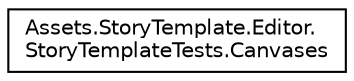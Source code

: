 digraph "Graphical Class Hierarchy"
{
  edge [fontname="Helvetica",fontsize="10",labelfontname="Helvetica",labelfontsize="10"];
  node [fontname="Helvetica",fontsize="10",shape=record];
  rankdir="LR";
  Node1 [label="Assets.StoryTemplate.Editor.\lStoryTemplateTests.Canvases",height=0.2,width=0.4,color="black", fillcolor="white", style="filled",URL="$d6/df1/classAssets_1_1StoryTemplate_1_1Editor_1_1StoryTemplateTests_1_1Canvases.html"];
}
